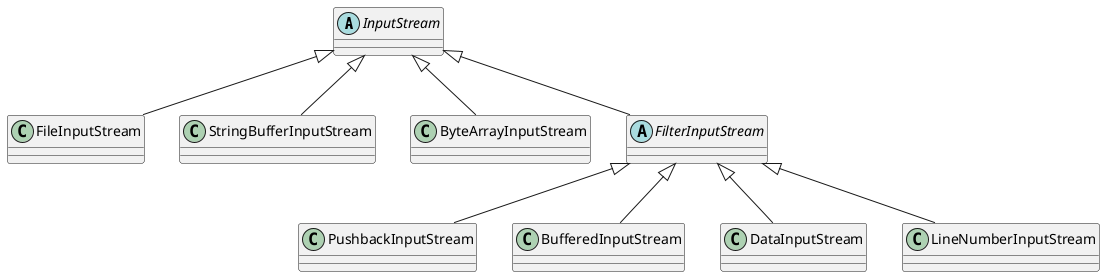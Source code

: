 @startuml
'https://plantuml.com/class-diagram

abstract class InputStream
class FileInputStream
class StringBufferInputStream
class ByteArrayInputStream

abstract class FilterInputStream
class PushbackInputStream
class BufferedInputStream
class DataInputStream
class LineNumberInputStream

InputStream <|-- FileInputStream
InputStream <|-- StringBufferInputStream
InputStream <|-- ByteArrayInputStream
InputStream <|-- FilterInputStream

FilterInputStream <|-- PushbackInputStream
FilterInputStream <|-- BufferedInputStream
FilterInputStream <|-- DataInputStream
FilterInputStream <|-- LineNumberInputStream

@enduml